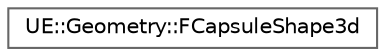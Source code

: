 digraph "Graphical Class Hierarchy"
{
 // INTERACTIVE_SVG=YES
 // LATEX_PDF_SIZE
  bgcolor="transparent";
  edge [fontname=Helvetica,fontsize=10,labelfontname=Helvetica,labelfontsize=10];
  node [fontname=Helvetica,fontsize=10,shape=box,height=0.2,width=0.4];
  rankdir="LR";
  Node0 [id="Node000000",label="UE::Geometry::FCapsuleShape3d",height=0.2,width=0.4,color="grey40", fillcolor="white", style="filled",URL="$d0/dc0/structUE_1_1Geometry_1_1FCapsuleShape3d.html",tooltip="FCapsuleShape is a 3D oriented capsule/sphyl."];
}
